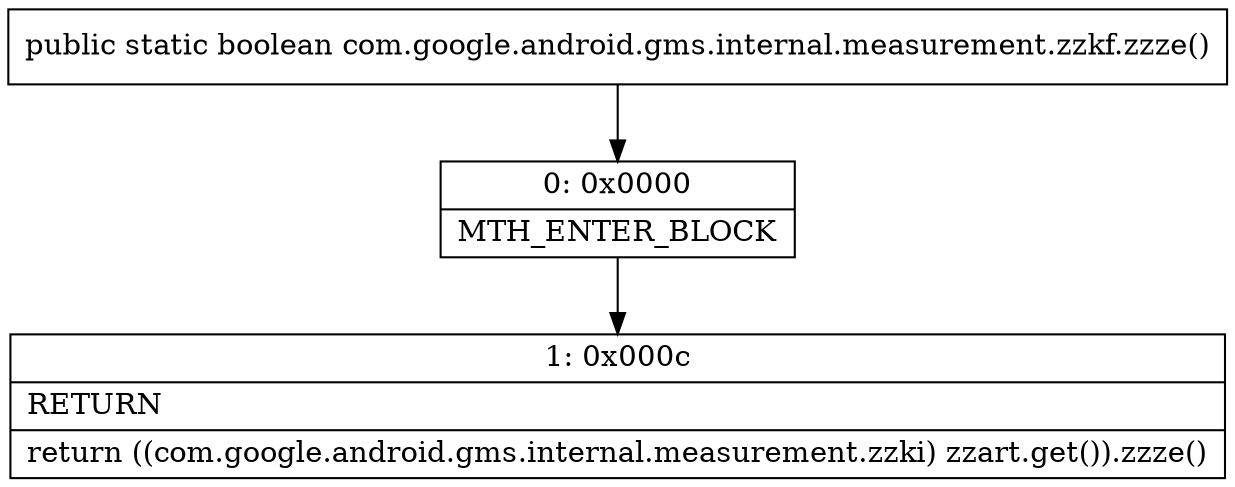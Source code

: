 digraph "CFG forcom.google.android.gms.internal.measurement.zzkf.zzze()Z" {
Node_0 [shape=record,label="{0\:\ 0x0000|MTH_ENTER_BLOCK\l}"];
Node_1 [shape=record,label="{1\:\ 0x000c|RETURN\l|return ((com.google.android.gms.internal.measurement.zzki) zzart.get()).zzze()\l}"];
MethodNode[shape=record,label="{public static boolean com.google.android.gms.internal.measurement.zzkf.zzze() }"];
MethodNode -> Node_0;
Node_0 -> Node_1;
}

